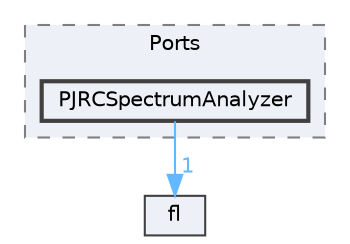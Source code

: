 digraph "/home/runner/work/FastLED/FastLED/examples/Ports/PJRCSpectrumAnalyzer"
{
 // INTERACTIVE_SVG=YES
 // LATEX_PDF_SIZE
  bgcolor="transparent";
  edge [fontname=Helvetica,fontsize=10,labelfontname=Helvetica,labelfontsize=10];
  node [fontname=Helvetica,fontsize=10,shape=box,height=0.2,width=0.4];
  compound=true
  subgraph clusterdir_5be643861a9099dc7f4088bde5b50734 {
    graph [ bgcolor="#edf0f7", pencolor="grey50", label="Ports", fontname=Helvetica,fontsize=10 style="filled,dashed", URL="dir_5be643861a9099dc7f4088bde5b50734.html",tooltip=""]
  dir_c6d2b9664bc0baeb2d7dc333b2ac5200 [label="PJRCSpectrumAnalyzer", fillcolor="#edf0f7", color="grey25", style="filled,bold", URL="dir_c6d2b9664bc0baeb2d7dc333b2ac5200.html",tooltip=""];
  }
  dir_4d1829fa9bd13d7db71e765b2707b248 [label="fl", fillcolor="#edf0f7", color="grey25", style="filled", URL="dir_4d1829fa9bd13d7db71e765b2707b248.html",tooltip=""];
  dir_c6d2b9664bc0baeb2d7dc333b2ac5200->dir_4d1829fa9bd13d7db71e765b2707b248 [headlabel="1", labeldistance=1.5 headhref="dir_000083_000042.html" href="dir_000083_000042.html" color="steelblue1" fontcolor="steelblue1"];
}
